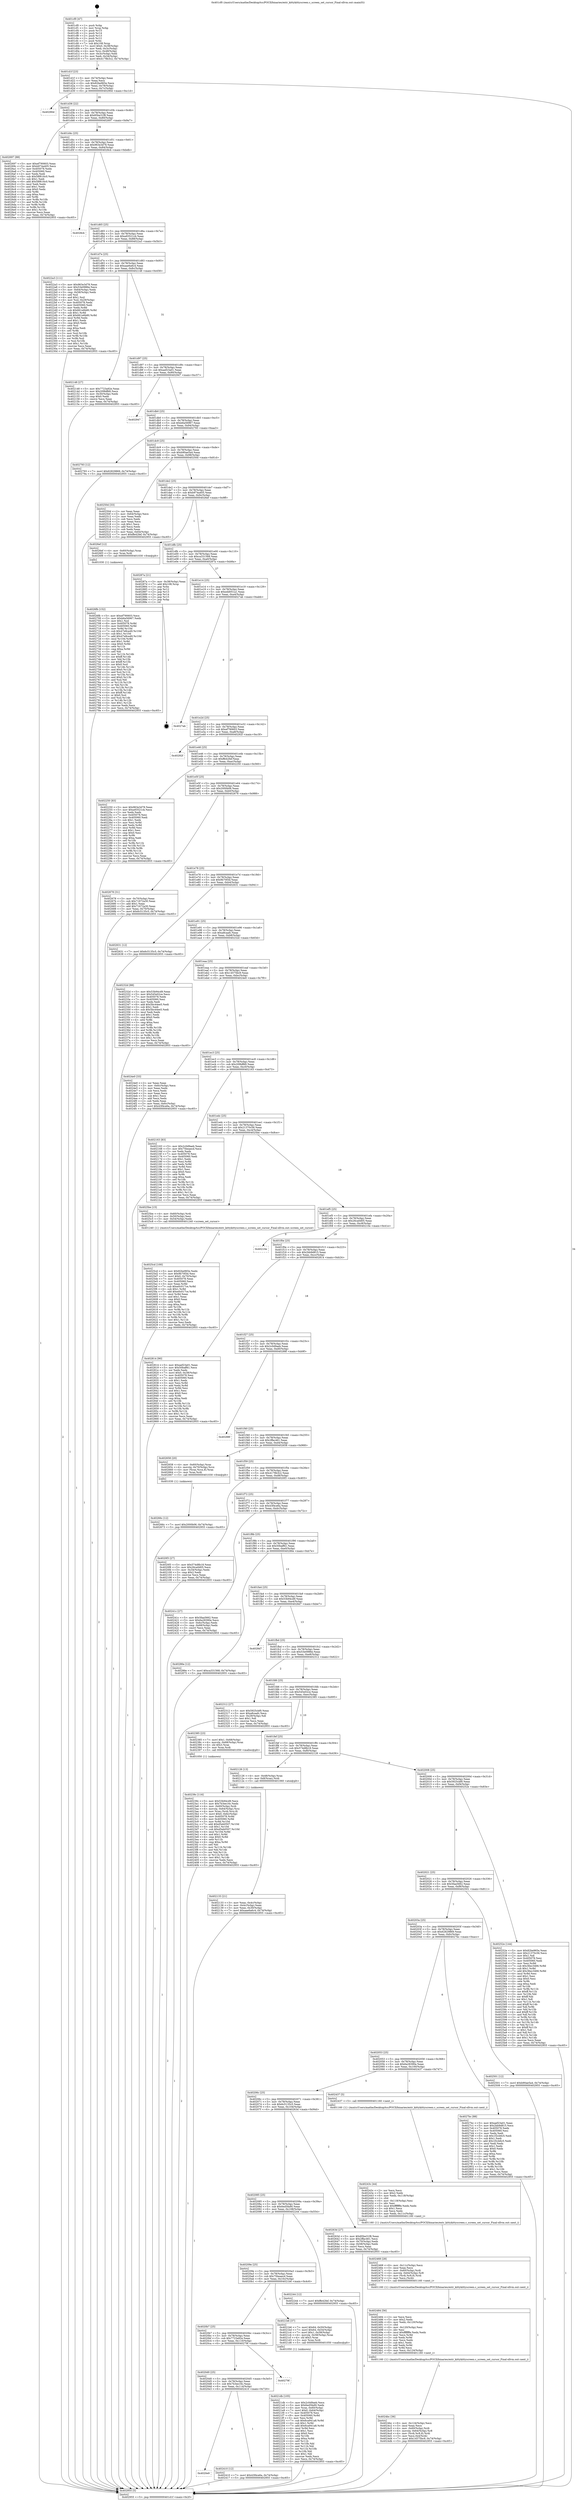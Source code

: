 digraph "0x401cf0" {
  label = "0x401cf0 (/mnt/c/Users/mathe/Desktop/tcc/POCII/binaries/extr_kittykittyscreen.c_screen_set_cursor_Final-ollvm.out::main(0))"
  labelloc = "t"
  node[shape=record]

  Entry [label="",width=0.3,height=0.3,shape=circle,fillcolor=black,style=filled]
  "0x401d1f" [label="{
     0x401d1f [23]\l
     | [instrs]\l
     &nbsp;&nbsp;0x401d1f \<+3\>: mov -0x74(%rbp),%eax\l
     &nbsp;&nbsp;0x401d22 \<+2\>: mov %eax,%ecx\l
     &nbsp;&nbsp;0x401d24 \<+6\>: sub $0x82be965e,%ecx\l
     &nbsp;&nbsp;0x401d2a \<+3\>: mov %eax,-0x78(%rbp)\l
     &nbsp;&nbsp;0x401d2d \<+3\>: mov %ecx,-0x7c(%rbp)\l
     &nbsp;&nbsp;0x401d30 \<+6\>: je 000000000040290d \<main+0xc1d\>\l
  }"]
  "0x40290d" [label="{
     0x40290d\l
  }", style=dashed]
  "0x401d36" [label="{
     0x401d36 [22]\l
     | [instrs]\l
     &nbsp;&nbsp;0x401d36 \<+5\>: jmp 0000000000401d3b \<main+0x4b\>\l
     &nbsp;&nbsp;0x401d3b \<+3\>: mov -0x78(%rbp),%eax\l
     &nbsp;&nbsp;0x401d3e \<+5\>: sub $0x85be31f8,%eax\l
     &nbsp;&nbsp;0x401d43 \<+3\>: mov %eax,-0x80(%rbp)\l
     &nbsp;&nbsp;0x401d46 \<+6\>: je 0000000000402697 \<main+0x9a7\>\l
  }"]
  Exit [label="",width=0.3,height=0.3,shape=circle,fillcolor=black,style=filled,peripheries=2]
  "0x402697" [label="{
     0x402697 [88]\l
     | [instrs]\l
     &nbsp;&nbsp;0x402697 \<+5\>: mov $0xef790603,%eax\l
     &nbsp;&nbsp;0x40269c \<+5\>: mov $0xb974a405,%ecx\l
     &nbsp;&nbsp;0x4026a1 \<+7\>: mov 0x405078,%edx\l
     &nbsp;&nbsp;0x4026a8 \<+7\>: mov 0x405060,%esi\l
     &nbsp;&nbsp;0x4026af \<+2\>: mov %edx,%edi\l
     &nbsp;&nbsp;0x4026b1 \<+6\>: sub $0x58f616c0,%edi\l
     &nbsp;&nbsp;0x4026b7 \<+3\>: sub $0x1,%edi\l
     &nbsp;&nbsp;0x4026ba \<+6\>: add $0x58f616c0,%edi\l
     &nbsp;&nbsp;0x4026c0 \<+3\>: imul %edi,%edx\l
     &nbsp;&nbsp;0x4026c3 \<+3\>: and $0x1,%edx\l
     &nbsp;&nbsp;0x4026c6 \<+3\>: cmp $0x0,%edx\l
     &nbsp;&nbsp;0x4026c9 \<+4\>: sete %r8b\l
     &nbsp;&nbsp;0x4026cd \<+3\>: cmp $0xa,%esi\l
     &nbsp;&nbsp;0x4026d0 \<+4\>: setl %r9b\l
     &nbsp;&nbsp;0x4026d4 \<+3\>: mov %r8b,%r10b\l
     &nbsp;&nbsp;0x4026d7 \<+3\>: and %r9b,%r10b\l
     &nbsp;&nbsp;0x4026da \<+3\>: xor %r9b,%r8b\l
     &nbsp;&nbsp;0x4026dd \<+3\>: or %r8b,%r10b\l
     &nbsp;&nbsp;0x4026e0 \<+4\>: test $0x1,%r10b\l
     &nbsp;&nbsp;0x4026e4 \<+3\>: cmovne %ecx,%eax\l
     &nbsp;&nbsp;0x4026e7 \<+3\>: mov %eax,-0x74(%rbp)\l
     &nbsp;&nbsp;0x4026ea \<+5\>: jmp 0000000000402955 \<main+0xc65\>\l
  }"]
  "0x401d4c" [label="{
     0x401d4c [25]\l
     | [instrs]\l
     &nbsp;&nbsp;0x401d4c \<+5\>: jmp 0000000000401d51 \<main+0x61\>\l
     &nbsp;&nbsp;0x401d51 \<+3\>: mov -0x78(%rbp),%eax\l
     &nbsp;&nbsp;0x401d54 \<+5\>: sub $0x963e3d78,%eax\l
     &nbsp;&nbsp;0x401d59 \<+6\>: mov %eax,-0x84(%rbp)\l
     &nbsp;&nbsp;0x401d5f \<+6\>: je 00000000004028cb \<main+0xbdb\>\l
  }"]
  "0x4026fb" [label="{
     0x4026fb [152]\l
     | [instrs]\l
     &nbsp;&nbsp;0x4026fb \<+5\>: mov $0xef790603,%ecx\l
     &nbsp;&nbsp;0x402700 \<+5\>: mov $0xb6a56967,%edx\l
     &nbsp;&nbsp;0x402705 \<+3\>: mov $0x1,%sil\l
     &nbsp;&nbsp;0x402708 \<+8\>: mov 0x405078,%r8d\l
     &nbsp;&nbsp;0x402710 \<+8\>: mov 0x405060,%r9d\l
     &nbsp;&nbsp;0x402718 \<+3\>: mov %r8d,%r10d\l
     &nbsp;&nbsp;0x40271b \<+7\>: sub $0x47e8ca49,%r10d\l
     &nbsp;&nbsp;0x402722 \<+4\>: sub $0x1,%r10d\l
     &nbsp;&nbsp;0x402726 \<+7\>: add $0x47e8ca49,%r10d\l
     &nbsp;&nbsp;0x40272d \<+4\>: imul %r10d,%r8d\l
     &nbsp;&nbsp;0x402731 \<+4\>: and $0x1,%r8d\l
     &nbsp;&nbsp;0x402735 \<+4\>: cmp $0x0,%r8d\l
     &nbsp;&nbsp;0x402739 \<+4\>: sete %r11b\l
     &nbsp;&nbsp;0x40273d \<+4\>: cmp $0xa,%r9d\l
     &nbsp;&nbsp;0x402741 \<+3\>: setl %bl\l
     &nbsp;&nbsp;0x402744 \<+3\>: mov %r11b,%r14b\l
     &nbsp;&nbsp;0x402747 \<+4\>: xor $0xff,%r14b\l
     &nbsp;&nbsp;0x40274b \<+3\>: mov %bl,%r15b\l
     &nbsp;&nbsp;0x40274e \<+4\>: xor $0xff,%r15b\l
     &nbsp;&nbsp;0x402752 \<+4\>: xor $0x0,%sil\l
     &nbsp;&nbsp;0x402756 \<+3\>: mov %r14b,%r12b\l
     &nbsp;&nbsp;0x402759 \<+4\>: and $0x0,%r12b\l
     &nbsp;&nbsp;0x40275d \<+3\>: and %sil,%r11b\l
     &nbsp;&nbsp;0x402760 \<+3\>: mov %r15b,%r13b\l
     &nbsp;&nbsp;0x402763 \<+4\>: and $0x0,%r13b\l
     &nbsp;&nbsp;0x402767 \<+3\>: and %sil,%bl\l
     &nbsp;&nbsp;0x40276a \<+3\>: or %r11b,%r12b\l
     &nbsp;&nbsp;0x40276d \<+3\>: or %bl,%r13b\l
     &nbsp;&nbsp;0x402770 \<+3\>: xor %r13b,%r12b\l
     &nbsp;&nbsp;0x402773 \<+3\>: or %r15b,%r14b\l
     &nbsp;&nbsp;0x402776 \<+4\>: xor $0xff,%r14b\l
     &nbsp;&nbsp;0x40277a \<+4\>: or $0x0,%sil\l
     &nbsp;&nbsp;0x40277e \<+3\>: and %sil,%r14b\l
     &nbsp;&nbsp;0x402781 \<+3\>: or %r14b,%r12b\l
     &nbsp;&nbsp;0x402784 \<+4\>: test $0x1,%r12b\l
     &nbsp;&nbsp;0x402788 \<+3\>: cmovne %edx,%ecx\l
     &nbsp;&nbsp;0x40278b \<+3\>: mov %ecx,-0x74(%rbp)\l
     &nbsp;&nbsp;0x40278e \<+5\>: jmp 0000000000402955 \<main+0xc65\>\l
  }"]
  "0x4028cb" [label="{
     0x4028cb\l
  }", style=dashed]
  "0x401d65" [label="{
     0x401d65 [25]\l
     | [instrs]\l
     &nbsp;&nbsp;0x401d65 \<+5\>: jmp 0000000000401d6a \<main+0x7a\>\l
     &nbsp;&nbsp;0x401d6a \<+3\>: mov -0x78(%rbp),%eax\l
     &nbsp;&nbsp;0x401d6d \<+5\>: sub $0xa93521cb,%eax\l
     &nbsp;&nbsp;0x401d72 \<+6\>: mov %eax,-0x88(%rbp)\l
     &nbsp;&nbsp;0x401d78 \<+6\>: je 00000000004022a3 \<main+0x5b3\>\l
  }"]
  "0x40266c" [label="{
     0x40266c [12]\l
     | [instrs]\l
     &nbsp;&nbsp;0x40266c \<+7\>: movl $0x2000b06,-0x74(%rbp)\l
     &nbsp;&nbsp;0x402673 \<+5\>: jmp 0000000000402955 \<main+0xc65\>\l
  }"]
  "0x4022a3" [label="{
     0x4022a3 [111]\l
     | [instrs]\l
     &nbsp;&nbsp;0x4022a3 \<+5\>: mov $0x963e3d78,%eax\l
     &nbsp;&nbsp;0x4022a8 \<+5\>: mov $0x53e0986e,%ecx\l
     &nbsp;&nbsp;0x4022ad \<+3\>: mov -0x64(%rbp),%edx\l
     &nbsp;&nbsp;0x4022b0 \<+3\>: cmp -0x58(%rbp),%edx\l
     &nbsp;&nbsp;0x4022b3 \<+4\>: setl %sil\l
     &nbsp;&nbsp;0x4022b7 \<+4\>: and $0x1,%sil\l
     &nbsp;&nbsp;0x4022bb \<+4\>: mov %sil,-0x29(%rbp)\l
     &nbsp;&nbsp;0x4022bf \<+7\>: mov 0x405078,%edx\l
     &nbsp;&nbsp;0x4022c6 \<+7\>: mov 0x405060,%edi\l
     &nbsp;&nbsp;0x4022cd \<+3\>: mov %edx,%r8d\l
     &nbsp;&nbsp;0x4022d0 \<+7\>: sub $0x661e6b80,%r8d\l
     &nbsp;&nbsp;0x4022d7 \<+4\>: sub $0x1,%r8d\l
     &nbsp;&nbsp;0x4022db \<+7\>: add $0x661e6b80,%r8d\l
     &nbsp;&nbsp;0x4022e2 \<+4\>: imul %r8d,%edx\l
     &nbsp;&nbsp;0x4022e6 \<+3\>: and $0x1,%edx\l
     &nbsp;&nbsp;0x4022e9 \<+3\>: cmp $0x0,%edx\l
     &nbsp;&nbsp;0x4022ec \<+4\>: sete %sil\l
     &nbsp;&nbsp;0x4022f0 \<+3\>: cmp $0xa,%edi\l
     &nbsp;&nbsp;0x4022f3 \<+4\>: setl %r9b\l
     &nbsp;&nbsp;0x4022f7 \<+3\>: mov %sil,%r10b\l
     &nbsp;&nbsp;0x4022fa \<+3\>: and %r9b,%r10b\l
     &nbsp;&nbsp;0x4022fd \<+3\>: xor %r9b,%sil\l
     &nbsp;&nbsp;0x402300 \<+3\>: or %sil,%r10b\l
     &nbsp;&nbsp;0x402303 \<+4\>: test $0x1,%r10b\l
     &nbsp;&nbsp;0x402307 \<+3\>: cmovne %ecx,%eax\l
     &nbsp;&nbsp;0x40230a \<+3\>: mov %eax,-0x74(%rbp)\l
     &nbsp;&nbsp;0x40230d \<+5\>: jmp 0000000000402955 \<main+0xc65\>\l
  }"]
  "0x401d7e" [label="{
     0x401d7e [25]\l
     | [instrs]\l
     &nbsp;&nbsp;0x401d7e \<+5\>: jmp 0000000000401d83 \<main+0x93\>\l
     &nbsp;&nbsp;0x401d83 \<+3\>: mov -0x78(%rbp),%eax\l
     &nbsp;&nbsp;0x401d86 \<+5\>: sub $0xaae6a6c4,%eax\l
     &nbsp;&nbsp;0x401d8b \<+6\>: mov %eax,-0x8c(%rbp)\l
     &nbsp;&nbsp;0x401d91 \<+6\>: je 0000000000402148 \<main+0x458\>\l
  }"]
  "0x4025cd" [label="{
     0x4025cd [100]\l
     | [instrs]\l
     &nbsp;&nbsp;0x4025cd \<+5\>: mov $0x82be965e,%edx\l
     &nbsp;&nbsp;0x4025d2 \<+5\>: mov $0x9b70f3d,%esi\l
     &nbsp;&nbsp;0x4025d7 \<+7\>: movl $0x0,-0x70(%rbp)\l
     &nbsp;&nbsp;0x4025de \<+7\>: mov 0x405078,%eax\l
     &nbsp;&nbsp;0x4025e5 \<+7\>: mov 0x405060,%ecx\l
     &nbsp;&nbsp;0x4025ec \<+3\>: mov %eax,%r8d\l
     &nbsp;&nbsp;0x4025ef \<+7\>: sub $0xe0c017ce,%r8d\l
     &nbsp;&nbsp;0x4025f6 \<+4\>: sub $0x1,%r8d\l
     &nbsp;&nbsp;0x4025fa \<+7\>: add $0xe0c017ce,%r8d\l
     &nbsp;&nbsp;0x402601 \<+4\>: imul %r8d,%eax\l
     &nbsp;&nbsp;0x402605 \<+3\>: and $0x1,%eax\l
     &nbsp;&nbsp;0x402608 \<+3\>: cmp $0x0,%eax\l
     &nbsp;&nbsp;0x40260b \<+4\>: sete %r9b\l
     &nbsp;&nbsp;0x40260f \<+3\>: cmp $0xa,%ecx\l
     &nbsp;&nbsp;0x402612 \<+4\>: setl %r10b\l
     &nbsp;&nbsp;0x402616 \<+3\>: mov %r9b,%r11b\l
     &nbsp;&nbsp;0x402619 \<+3\>: and %r10b,%r11b\l
     &nbsp;&nbsp;0x40261c \<+3\>: xor %r10b,%r9b\l
     &nbsp;&nbsp;0x40261f \<+3\>: or %r9b,%r11b\l
     &nbsp;&nbsp;0x402622 \<+4\>: test $0x1,%r11b\l
     &nbsp;&nbsp;0x402626 \<+3\>: cmovne %esi,%edx\l
     &nbsp;&nbsp;0x402629 \<+3\>: mov %edx,-0x74(%rbp)\l
     &nbsp;&nbsp;0x40262c \<+5\>: jmp 0000000000402955 \<main+0xc65\>\l
  }"]
  "0x402148" [label="{
     0x402148 [27]\l
     | [instrs]\l
     &nbsp;&nbsp;0x402148 \<+5\>: mov $0x7723a92e,%eax\l
     &nbsp;&nbsp;0x40214d \<+5\>: mov $0x209bffd0,%ecx\l
     &nbsp;&nbsp;0x402152 \<+3\>: mov -0x30(%rbp),%edx\l
     &nbsp;&nbsp;0x402155 \<+3\>: cmp $0x0,%edx\l
     &nbsp;&nbsp;0x402158 \<+3\>: cmove %ecx,%eax\l
     &nbsp;&nbsp;0x40215b \<+3\>: mov %eax,-0x74(%rbp)\l
     &nbsp;&nbsp;0x40215e \<+5\>: jmp 0000000000402955 \<main+0xc65\>\l
  }"]
  "0x401d97" [label="{
     0x401d97 [25]\l
     | [instrs]\l
     &nbsp;&nbsp;0x401d97 \<+5\>: jmp 0000000000401d9c \<main+0xac\>\l
     &nbsp;&nbsp;0x401d9c \<+3\>: mov -0x78(%rbp),%eax\l
     &nbsp;&nbsp;0x401d9f \<+5\>: sub $0xaef23a01,%eax\l
     &nbsp;&nbsp;0x401da4 \<+6\>: mov %eax,-0x90(%rbp)\l
     &nbsp;&nbsp;0x401daa \<+6\>: je 0000000000402947 \<main+0xc57\>\l
  }"]
  "0x4024bc" [label="{
     0x4024bc [36]\l
     | [instrs]\l
     &nbsp;&nbsp;0x4024bc \<+6\>: mov -0x124(%rbp),%ecx\l
     &nbsp;&nbsp;0x4024c2 \<+3\>: imul %eax,%ecx\l
     &nbsp;&nbsp;0x4024c5 \<+4\>: mov -0x60(%rbp),%rdi\l
     &nbsp;&nbsp;0x4024c9 \<+4\>: movslq -0x64(%rbp),%r8\l
     &nbsp;&nbsp;0x4024cd \<+4\>: mov (%rdi,%r8,8),%rdi\l
     &nbsp;&nbsp;0x4024d1 \<+3\>: mov %ecx,0x4(%rdi)\l
     &nbsp;&nbsp;0x4024d4 \<+7\>: movl $0x14575bc9,-0x74(%rbp)\l
     &nbsp;&nbsp;0x4024db \<+5\>: jmp 0000000000402955 \<main+0xc65\>\l
  }"]
  "0x402947" [label="{
     0x402947\l
  }", style=dashed]
  "0x401db0" [label="{
     0x401db0 [25]\l
     | [instrs]\l
     &nbsp;&nbsp;0x401db0 \<+5\>: jmp 0000000000401db5 \<main+0xc5\>\l
     &nbsp;&nbsp;0x401db5 \<+3\>: mov -0x78(%rbp),%eax\l
     &nbsp;&nbsp;0x401db8 \<+5\>: sub $0xb6a56967,%eax\l
     &nbsp;&nbsp;0x401dbd \<+6\>: mov %eax,-0x94(%rbp)\l
     &nbsp;&nbsp;0x401dc3 \<+6\>: je 0000000000402793 \<main+0xaa3\>\l
  }"]
  "0x402484" [label="{
     0x402484 [56]\l
     | [instrs]\l
     &nbsp;&nbsp;0x402484 \<+2\>: xor %ecx,%ecx\l
     &nbsp;&nbsp;0x402486 \<+5\>: mov $0x2,%edx\l
     &nbsp;&nbsp;0x40248b \<+6\>: mov %edx,-0x120(%rbp)\l
     &nbsp;&nbsp;0x402491 \<+1\>: cltd\l
     &nbsp;&nbsp;0x402492 \<+6\>: mov -0x120(%rbp),%esi\l
     &nbsp;&nbsp;0x402498 \<+2\>: idiv %esi\l
     &nbsp;&nbsp;0x40249a \<+6\>: imul $0xfffffffe,%edx,%edx\l
     &nbsp;&nbsp;0x4024a0 \<+3\>: mov %ecx,%r9d\l
     &nbsp;&nbsp;0x4024a3 \<+3\>: sub %edx,%r9d\l
     &nbsp;&nbsp;0x4024a6 \<+2\>: mov %ecx,%edx\l
     &nbsp;&nbsp;0x4024a8 \<+3\>: sub $0x1,%edx\l
     &nbsp;&nbsp;0x4024ab \<+3\>: add %edx,%r9d\l
     &nbsp;&nbsp;0x4024ae \<+3\>: sub %r9d,%ecx\l
     &nbsp;&nbsp;0x4024b1 \<+6\>: mov %ecx,-0x124(%rbp)\l
     &nbsp;&nbsp;0x4024b7 \<+5\>: call 0000000000401160 \<next_i\>\l
     | [calls]\l
     &nbsp;&nbsp;0x401160 \{1\} (/mnt/c/Users/mathe/Desktop/tcc/POCII/binaries/extr_kittykittyscreen.c_screen_set_cursor_Final-ollvm.out::next_i)\l
  }"]
  "0x402793" [label="{
     0x402793 [12]\l
     | [instrs]\l
     &nbsp;&nbsp;0x402793 \<+7\>: movl $0x62829869,-0x74(%rbp)\l
     &nbsp;&nbsp;0x40279a \<+5\>: jmp 0000000000402955 \<main+0xc65\>\l
  }"]
  "0x401dc9" [label="{
     0x401dc9 [25]\l
     | [instrs]\l
     &nbsp;&nbsp;0x401dc9 \<+5\>: jmp 0000000000401dce \<main+0xde\>\l
     &nbsp;&nbsp;0x401dce \<+3\>: mov -0x78(%rbp),%eax\l
     &nbsp;&nbsp;0x401dd1 \<+5\>: sub $0xb90ae5a4,%eax\l
     &nbsp;&nbsp;0x401dd6 \<+6\>: mov %eax,-0x98(%rbp)\l
     &nbsp;&nbsp;0x401ddc \<+6\>: je 000000000040250d \<main+0x81d\>\l
  }"]
  "0x402468" [label="{
     0x402468 [28]\l
     | [instrs]\l
     &nbsp;&nbsp;0x402468 \<+6\>: mov -0x11c(%rbp),%ecx\l
     &nbsp;&nbsp;0x40246e \<+3\>: imul %eax,%ecx\l
     &nbsp;&nbsp;0x402471 \<+4\>: mov -0x60(%rbp),%rdi\l
     &nbsp;&nbsp;0x402475 \<+4\>: movslq -0x64(%rbp),%r8\l
     &nbsp;&nbsp;0x402479 \<+4\>: mov (%rdi,%r8,8),%rdi\l
     &nbsp;&nbsp;0x40247d \<+2\>: mov %ecx,(%rdi)\l
     &nbsp;&nbsp;0x40247f \<+5\>: call 0000000000401160 \<next_i\>\l
     | [calls]\l
     &nbsp;&nbsp;0x401160 \{1\} (/mnt/c/Users/mathe/Desktop/tcc/POCII/binaries/extr_kittykittyscreen.c_screen_set_cursor_Final-ollvm.out::next_i)\l
  }"]
  "0x40250d" [label="{
     0x40250d [33]\l
     | [instrs]\l
     &nbsp;&nbsp;0x40250d \<+2\>: xor %eax,%eax\l
     &nbsp;&nbsp;0x40250f \<+3\>: mov -0x64(%rbp),%ecx\l
     &nbsp;&nbsp;0x402512 \<+2\>: mov %eax,%edx\l
     &nbsp;&nbsp;0x402514 \<+2\>: sub %ecx,%edx\l
     &nbsp;&nbsp;0x402516 \<+2\>: mov %eax,%ecx\l
     &nbsp;&nbsp;0x402518 \<+3\>: sub $0x1,%ecx\l
     &nbsp;&nbsp;0x40251b \<+2\>: add %ecx,%edx\l
     &nbsp;&nbsp;0x40251d \<+2\>: sub %edx,%eax\l
     &nbsp;&nbsp;0x40251f \<+3\>: mov %eax,-0x64(%rbp)\l
     &nbsp;&nbsp;0x402522 \<+7\>: movl $0xffe42fef,-0x74(%rbp)\l
     &nbsp;&nbsp;0x402529 \<+5\>: jmp 0000000000402955 \<main+0xc65\>\l
  }"]
  "0x401de2" [label="{
     0x401de2 [25]\l
     | [instrs]\l
     &nbsp;&nbsp;0x401de2 \<+5\>: jmp 0000000000401de7 \<main+0xf7\>\l
     &nbsp;&nbsp;0x401de7 \<+3\>: mov -0x78(%rbp),%eax\l
     &nbsp;&nbsp;0x401dea \<+5\>: sub $0xb974a405,%eax\l
     &nbsp;&nbsp;0x401def \<+6\>: mov %eax,-0x9c(%rbp)\l
     &nbsp;&nbsp;0x401df5 \<+6\>: je 00000000004026ef \<main+0x9ff\>\l
  }"]
  "0x40243c" [label="{
     0x40243c [44]\l
     | [instrs]\l
     &nbsp;&nbsp;0x40243c \<+2\>: xor %ecx,%ecx\l
     &nbsp;&nbsp;0x40243e \<+5\>: mov $0x2,%edx\l
     &nbsp;&nbsp;0x402443 \<+6\>: mov %edx,-0x118(%rbp)\l
     &nbsp;&nbsp;0x402449 \<+1\>: cltd\l
     &nbsp;&nbsp;0x40244a \<+6\>: mov -0x118(%rbp),%esi\l
     &nbsp;&nbsp;0x402450 \<+2\>: idiv %esi\l
     &nbsp;&nbsp;0x402452 \<+6\>: imul $0xfffffffe,%edx,%edx\l
     &nbsp;&nbsp;0x402458 \<+3\>: sub $0x1,%ecx\l
     &nbsp;&nbsp;0x40245b \<+2\>: sub %ecx,%edx\l
     &nbsp;&nbsp;0x40245d \<+6\>: mov %edx,-0x11c(%rbp)\l
     &nbsp;&nbsp;0x402463 \<+5\>: call 0000000000401160 \<next_i\>\l
     | [calls]\l
     &nbsp;&nbsp;0x401160 \{1\} (/mnt/c/Users/mathe/Desktop/tcc/POCII/binaries/extr_kittykittyscreen.c_screen_set_cursor_Final-ollvm.out::next_i)\l
  }"]
  "0x4026ef" [label="{
     0x4026ef [12]\l
     | [instrs]\l
     &nbsp;&nbsp;0x4026ef \<+4\>: mov -0x60(%rbp),%rax\l
     &nbsp;&nbsp;0x4026f3 \<+3\>: mov %rax,%rdi\l
     &nbsp;&nbsp;0x4026f6 \<+5\>: call 0000000000401030 \<free@plt\>\l
     | [calls]\l
     &nbsp;&nbsp;0x401030 \{1\} (unknown)\l
  }"]
  "0x401dfb" [label="{
     0x401dfb [25]\l
     | [instrs]\l
     &nbsp;&nbsp;0x401dfb \<+5\>: jmp 0000000000401e00 \<main+0x110\>\l
     &nbsp;&nbsp;0x401e00 \<+3\>: mov -0x78(%rbp),%eax\l
     &nbsp;&nbsp;0x401e03 \<+5\>: sub $0xca331568,%eax\l
     &nbsp;&nbsp;0x401e08 \<+6\>: mov %eax,-0xa0(%rbp)\l
     &nbsp;&nbsp;0x401e0e \<+6\>: je 000000000040287a \<main+0xb8a\>\l
  }"]
  "0x4020e9" [label="{
     0x4020e9\l
  }", style=dashed]
  "0x40287a" [label="{
     0x40287a [21]\l
     | [instrs]\l
     &nbsp;&nbsp;0x40287a \<+3\>: mov -0x38(%rbp),%eax\l
     &nbsp;&nbsp;0x40287d \<+7\>: add $0x108,%rsp\l
     &nbsp;&nbsp;0x402884 \<+1\>: pop %rbx\l
     &nbsp;&nbsp;0x402885 \<+2\>: pop %r12\l
     &nbsp;&nbsp;0x402887 \<+2\>: pop %r13\l
     &nbsp;&nbsp;0x402889 \<+2\>: pop %r14\l
     &nbsp;&nbsp;0x40288b \<+2\>: pop %r15\l
     &nbsp;&nbsp;0x40288d \<+1\>: pop %rbp\l
     &nbsp;&nbsp;0x40288e \<+1\>: ret\l
  }"]
  "0x401e14" [label="{
     0x401e14 [25]\l
     | [instrs]\l
     &nbsp;&nbsp;0x401e14 \<+5\>: jmp 0000000000401e19 \<main+0x129\>\l
     &nbsp;&nbsp;0x401e19 \<+3\>: mov -0x78(%rbp),%eax\l
     &nbsp;&nbsp;0x401e1c \<+5\>: sub $0xedd051a1,%eax\l
     &nbsp;&nbsp;0x401e21 \<+6\>: mov %eax,-0xa4(%rbp)\l
     &nbsp;&nbsp;0x401e27 \<+6\>: je 00000000004027ab \<main+0xabb\>\l
  }"]
  "0x402410" [label="{
     0x402410 [12]\l
     | [instrs]\l
     &nbsp;&nbsp;0x402410 \<+7\>: movl $0x43f4ce6a,-0x74(%rbp)\l
     &nbsp;&nbsp;0x402417 \<+5\>: jmp 0000000000402955 \<main+0xc65\>\l
  }"]
  "0x4027ab" [label="{
     0x4027ab\l
  }", style=dashed]
  "0x401e2d" [label="{
     0x401e2d [25]\l
     | [instrs]\l
     &nbsp;&nbsp;0x401e2d \<+5\>: jmp 0000000000401e32 \<main+0x142\>\l
     &nbsp;&nbsp;0x401e32 \<+3\>: mov -0x78(%rbp),%eax\l
     &nbsp;&nbsp;0x401e35 \<+5\>: sub $0xef790603,%eax\l
     &nbsp;&nbsp;0x401e3a \<+6\>: mov %eax,-0xa8(%rbp)\l
     &nbsp;&nbsp;0x401e40 \<+6\>: je 000000000040292f \<main+0xc3f\>\l
  }"]
  "0x4020d0" [label="{
     0x4020d0 [25]\l
     | [instrs]\l
     &nbsp;&nbsp;0x4020d0 \<+5\>: jmp 00000000004020d5 \<main+0x3e5\>\l
     &nbsp;&nbsp;0x4020d5 \<+3\>: mov -0x78(%rbp),%eax\l
     &nbsp;&nbsp;0x4020d8 \<+5\>: sub $0x7b3ee16c,%eax\l
     &nbsp;&nbsp;0x4020dd \<+6\>: mov %eax,-0x114(%rbp)\l
     &nbsp;&nbsp;0x4020e3 \<+6\>: je 0000000000402410 \<main+0x720\>\l
  }"]
  "0x40292f" [label="{
     0x40292f\l
  }", style=dashed]
  "0x401e46" [label="{
     0x401e46 [25]\l
     | [instrs]\l
     &nbsp;&nbsp;0x401e46 \<+5\>: jmp 0000000000401e4b \<main+0x15b\>\l
     &nbsp;&nbsp;0x401e4b \<+3\>: mov -0x78(%rbp),%eax\l
     &nbsp;&nbsp;0x401e4e \<+5\>: sub $0xffe42fef,%eax\l
     &nbsp;&nbsp;0x401e53 \<+6\>: mov %eax,-0xac(%rbp)\l
     &nbsp;&nbsp;0x401e59 \<+6\>: je 0000000000402250 \<main+0x560\>\l
  }"]
  "0x40279f" [label="{
     0x40279f\l
  }", style=dashed]
  "0x402250" [label="{
     0x402250 [83]\l
     | [instrs]\l
     &nbsp;&nbsp;0x402250 \<+5\>: mov $0x963e3d78,%eax\l
     &nbsp;&nbsp;0x402255 \<+5\>: mov $0xa93521cb,%ecx\l
     &nbsp;&nbsp;0x40225a \<+2\>: xor %edx,%edx\l
     &nbsp;&nbsp;0x40225c \<+7\>: mov 0x405078,%esi\l
     &nbsp;&nbsp;0x402263 \<+7\>: mov 0x405060,%edi\l
     &nbsp;&nbsp;0x40226a \<+3\>: sub $0x1,%edx\l
     &nbsp;&nbsp;0x40226d \<+3\>: mov %esi,%r8d\l
     &nbsp;&nbsp;0x402270 \<+3\>: add %edx,%r8d\l
     &nbsp;&nbsp;0x402273 \<+4\>: imul %r8d,%esi\l
     &nbsp;&nbsp;0x402277 \<+3\>: and $0x1,%esi\l
     &nbsp;&nbsp;0x40227a \<+3\>: cmp $0x0,%esi\l
     &nbsp;&nbsp;0x40227d \<+4\>: sete %r9b\l
     &nbsp;&nbsp;0x402281 \<+3\>: cmp $0xa,%edi\l
     &nbsp;&nbsp;0x402284 \<+4\>: setl %r10b\l
     &nbsp;&nbsp;0x402288 \<+3\>: mov %r9b,%r11b\l
     &nbsp;&nbsp;0x40228b \<+3\>: and %r10b,%r11b\l
     &nbsp;&nbsp;0x40228e \<+3\>: xor %r10b,%r9b\l
     &nbsp;&nbsp;0x402291 \<+3\>: or %r9b,%r11b\l
     &nbsp;&nbsp;0x402294 \<+4\>: test $0x1,%r11b\l
     &nbsp;&nbsp;0x402298 \<+3\>: cmovne %ecx,%eax\l
     &nbsp;&nbsp;0x40229b \<+3\>: mov %eax,-0x74(%rbp)\l
     &nbsp;&nbsp;0x40229e \<+5\>: jmp 0000000000402955 \<main+0xc65\>\l
  }"]
  "0x401e5f" [label="{
     0x401e5f [25]\l
     | [instrs]\l
     &nbsp;&nbsp;0x401e5f \<+5\>: jmp 0000000000401e64 \<main+0x174\>\l
     &nbsp;&nbsp;0x401e64 \<+3\>: mov -0x78(%rbp),%eax\l
     &nbsp;&nbsp;0x401e67 \<+5\>: sub $0x2000b06,%eax\l
     &nbsp;&nbsp;0x401e6c \<+6\>: mov %eax,-0xb0(%rbp)\l
     &nbsp;&nbsp;0x401e72 \<+6\>: je 0000000000402678 \<main+0x988\>\l
  }"]
  "0x40239c" [label="{
     0x40239c [116]\l
     | [instrs]\l
     &nbsp;&nbsp;0x40239c \<+5\>: mov $0x53b94cd9,%ecx\l
     &nbsp;&nbsp;0x4023a1 \<+5\>: mov $0x7b3ee16c,%edx\l
     &nbsp;&nbsp;0x4023a6 \<+4\>: mov -0x60(%rbp),%rdi\l
     &nbsp;&nbsp;0x4023aa \<+4\>: movslq -0x64(%rbp),%rsi\l
     &nbsp;&nbsp;0x4023ae \<+4\>: mov %rax,(%rdi,%rsi,8)\l
     &nbsp;&nbsp;0x4023b2 \<+7\>: movl $0x0,-0x6c(%rbp)\l
     &nbsp;&nbsp;0x4023b9 \<+8\>: mov 0x405078,%r8d\l
     &nbsp;&nbsp;0x4023c1 \<+8\>: mov 0x405060,%r9d\l
     &nbsp;&nbsp;0x4023c9 \<+3\>: mov %r8d,%r10d\l
     &nbsp;&nbsp;0x4023cc \<+7\>: add $0xd5eb0507,%r10d\l
     &nbsp;&nbsp;0x4023d3 \<+4\>: sub $0x1,%r10d\l
     &nbsp;&nbsp;0x4023d7 \<+7\>: sub $0xd5eb0507,%r10d\l
     &nbsp;&nbsp;0x4023de \<+4\>: imul %r10d,%r8d\l
     &nbsp;&nbsp;0x4023e2 \<+4\>: and $0x1,%r8d\l
     &nbsp;&nbsp;0x4023e6 \<+4\>: cmp $0x0,%r8d\l
     &nbsp;&nbsp;0x4023ea \<+4\>: sete %r11b\l
     &nbsp;&nbsp;0x4023ee \<+4\>: cmp $0xa,%r9d\l
     &nbsp;&nbsp;0x4023f2 \<+3\>: setl %bl\l
     &nbsp;&nbsp;0x4023f5 \<+3\>: mov %r11b,%r14b\l
     &nbsp;&nbsp;0x4023f8 \<+3\>: and %bl,%r14b\l
     &nbsp;&nbsp;0x4023fb \<+3\>: xor %bl,%r11b\l
     &nbsp;&nbsp;0x4023fe \<+3\>: or %r11b,%r14b\l
     &nbsp;&nbsp;0x402401 \<+4\>: test $0x1,%r14b\l
     &nbsp;&nbsp;0x402405 \<+3\>: cmovne %edx,%ecx\l
     &nbsp;&nbsp;0x402408 \<+3\>: mov %ecx,-0x74(%rbp)\l
     &nbsp;&nbsp;0x40240b \<+5\>: jmp 0000000000402955 \<main+0xc65\>\l
  }"]
  "0x402678" [label="{
     0x402678 [31]\l
     | [instrs]\l
     &nbsp;&nbsp;0x402678 \<+3\>: mov -0x70(%rbp),%eax\l
     &nbsp;&nbsp;0x40267b \<+5\>: sub $0x71672a30,%eax\l
     &nbsp;&nbsp;0x402680 \<+3\>: add $0x1,%eax\l
     &nbsp;&nbsp;0x402683 \<+5\>: add $0x71672a30,%eax\l
     &nbsp;&nbsp;0x402688 \<+3\>: mov %eax,-0x70(%rbp)\l
     &nbsp;&nbsp;0x40268b \<+7\>: movl $0x6c5135c5,-0x74(%rbp)\l
     &nbsp;&nbsp;0x402692 \<+5\>: jmp 0000000000402955 \<main+0xc65\>\l
  }"]
  "0x401e78" [label="{
     0x401e78 [25]\l
     | [instrs]\l
     &nbsp;&nbsp;0x401e78 \<+5\>: jmp 0000000000401e7d \<main+0x18d\>\l
     &nbsp;&nbsp;0x401e7d \<+3\>: mov -0x78(%rbp),%eax\l
     &nbsp;&nbsp;0x401e80 \<+5\>: sub $0x9b70f3d,%eax\l
     &nbsp;&nbsp;0x401e85 \<+6\>: mov %eax,-0xb4(%rbp)\l
     &nbsp;&nbsp;0x401e8b \<+6\>: je 0000000000402631 \<main+0x941\>\l
  }"]
  "0x4021db" [label="{
     0x4021db [105]\l
     | [instrs]\l
     &nbsp;&nbsp;0x4021db \<+5\>: mov $0x2c0d9aeb,%ecx\l
     &nbsp;&nbsp;0x4021e0 \<+5\>: mov $0x6ed5fa90,%edx\l
     &nbsp;&nbsp;0x4021e5 \<+4\>: mov %rax,-0x60(%rbp)\l
     &nbsp;&nbsp;0x4021e9 \<+7\>: movl $0x0,-0x64(%rbp)\l
     &nbsp;&nbsp;0x4021f0 \<+7\>: mov 0x405078,%esi\l
     &nbsp;&nbsp;0x4021f7 \<+8\>: mov 0x405060,%r8d\l
     &nbsp;&nbsp;0x4021ff \<+3\>: mov %esi,%r9d\l
     &nbsp;&nbsp;0x402202 \<+7\>: sub $0x6ca941a8,%r9d\l
     &nbsp;&nbsp;0x402209 \<+4\>: sub $0x1,%r9d\l
     &nbsp;&nbsp;0x40220d \<+7\>: add $0x6ca941a8,%r9d\l
     &nbsp;&nbsp;0x402214 \<+4\>: imul %r9d,%esi\l
     &nbsp;&nbsp;0x402218 \<+3\>: and $0x1,%esi\l
     &nbsp;&nbsp;0x40221b \<+3\>: cmp $0x0,%esi\l
     &nbsp;&nbsp;0x40221e \<+4\>: sete %r10b\l
     &nbsp;&nbsp;0x402222 \<+4\>: cmp $0xa,%r8d\l
     &nbsp;&nbsp;0x402226 \<+4\>: setl %r11b\l
     &nbsp;&nbsp;0x40222a \<+3\>: mov %r10b,%bl\l
     &nbsp;&nbsp;0x40222d \<+3\>: and %r11b,%bl\l
     &nbsp;&nbsp;0x402230 \<+3\>: xor %r11b,%r10b\l
     &nbsp;&nbsp;0x402233 \<+3\>: or %r10b,%bl\l
     &nbsp;&nbsp;0x402236 \<+3\>: test $0x1,%bl\l
     &nbsp;&nbsp;0x402239 \<+3\>: cmovne %edx,%ecx\l
     &nbsp;&nbsp;0x40223c \<+3\>: mov %ecx,-0x74(%rbp)\l
     &nbsp;&nbsp;0x40223f \<+5\>: jmp 0000000000402955 \<main+0xc65\>\l
  }"]
  "0x402631" [label="{
     0x402631 [12]\l
     | [instrs]\l
     &nbsp;&nbsp;0x402631 \<+7\>: movl $0x6c5135c5,-0x74(%rbp)\l
     &nbsp;&nbsp;0x402638 \<+5\>: jmp 0000000000402955 \<main+0xc65\>\l
  }"]
  "0x401e91" [label="{
     0x401e91 [25]\l
     | [instrs]\l
     &nbsp;&nbsp;0x401e91 \<+5\>: jmp 0000000000401e96 \<main+0x1a6\>\l
     &nbsp;&nbsp;0x401e96 \<+3\>: mov -0x78(%rbp),%eax\l
     &nbsp;&nbsp;0x401e99 \<+5\>: sub $0xa8caafc,%eax\l
     &nbsp;&nbsp;0x401e9e \<+6\>: mov %eax,-0xb8(%rbp)\l
     &nbsp;&nbsp;0x401ea4 \<+6\>: je 000000000040232d \<main+0x63d\>\l
  }"]
  "0x4020b7" [label="{
     0x4020b7 [25]\l
     | [instrs]\l
     &nbsp;&nbsp;0x4020b7 \<+5\>: jmp 00000000004020bc \<main+0x3cc\>\l
     &nbsp;&nbsp;0x4020bc \<+3\>: mov -0x78(%rbp),%eax\l
     &nbsp;&nbsp;0x4020bf \<+5\>: sub $0x7723a92e,%eax\l
     &nbsp;&nbsp;0x4020c4 \<+6\>: mov %eax,-0x110(%rbp)\l
     &nbsp;&nbsp;0x4020ca \<+6\>: je 000000000040279f \<main+0xaaf\>\l
  }"]
  "0x40232d" [label="{
     0x40232d [88]\l
     | [instrs]\l
     &nbsp;&nbsp;0x40232d \<+5\>: mov $0x53b94cd9,%eax\l
     &nbsp;&nbsp;0x402332 \<+5\>: mov $0x545e02ce,%ecx\l
     &nbsp;&nbsp;0x402337 \<+7\>: mov 0x405078,%edx\l
     &nbsp;&nbsp;0x40233e \<+7\>: mov 0x405060,%esi\l
     &nbsp;&nbsp;0x402345 \<+2\>: mov %edx,%edi\l
     &nbsp;&nbsp;0x402347 \<+6\>: add $0x5bc44ee5,%edi\l
     &nbsp;&nbsp;0x40234d \<+3\>: sub $0x1,%edi\l
     &nbsp;&nbsp;0x402350 \<+6\>: sub $0x5bc44ee5,%edi\l
     &nbsp;&nbsp;0x402356 \<+3\>: imul %edi,%edx\l
     &nbsp;&nbsp;0x402359 \<+3\>: and $0x1,%edx\l
     &nbsp;&nbsp;0x40235c \<+3\>: cmp $0x0,%edx\l
     &nbsp;&nbsp;0x40235f \<+4\>: sete %r8b\l
     &nbsp;&nbsp;0x402363 \<+3\>: cmp $0xa,%esi\l
     &nbsp;&nbsp;0x402366 \<+4\>: setl %r9b\l
     &nbsp;&nbsp;0x40236a \<+3\>: mov %r8b,%r10b\l
     &nbsp;&nbsp;0x40236d \<+3\>: and %r9b,%r10b\l
     &nbsp;&nbsp;0x402370 \<+3\>: xor %r9b,%r8b\l
     &nbsp;&nbsp;0x402373 \<+3\>: or %r8b,%r10b\l
     &nbsp;&nbsp;0x402376 \<+4\>: test $0x1,%r10b\l
     &nbsp;&nbsp;0x40237a \<+3\>: cmovne %ecx,%eax\l
     &nbsp;&nbsp;0x40237d \<+3\>: mov %eax,-0x74(%rbp)\l
     &nbsp;&nbsp;0x402380 \<+5\>: jmp 0000000000402955 \<main+0xc65\>\l
  }"]
  "0x401eaa" [label="{
     0x401eaa [25]\l
     | [instrs]\l
     &nbsp;&nbsp;0x401eaa \<+5\>: jmp 0000000000401eaf \<main+0x1bf\>\l
     &nbsp;&nbsp;0x401eaf \<+3\>: mov -0x78(%rbp),%eax\l
     &nbsp;&nbsp;0x401eb2 \<+5\>: sub $0x14575bc9,%eax\l
     &nbsp;&nbsp;0x401eb7 \<+6\>: mov %eax,-0xbc(%rbp)\l
     &nbsp;&nbsp;0x401ebd \<+6\>: je 00000000004024e0 \<main+0x7f0\>\l
  }"]
  "0x4021b6" [label="{
     0x4021b6 [37]\l
     | [instrs]\l
     &nbsp;&nbsp;0x4021b6 \<+7\>: movl $0x64,-0x50(%rbp)\l
     &nbsp;&nbsp;0x4021bd \<+7\>: movl $0x64,-0x54(%rbp)\l
     &nbsp;&nbsp;0x4021c4 \<+7\>: movl $0x1,-0x58(%rbp)\l
     &nbsp;&nbsp;0x4021cb \<+4\>: movslq -0x58(%rbp),%rax\l
     &nbsp;&nbsp;0x4021cf \<+4\>: shl $0x3,%rax\l
     &nbsp;&nbsp;0x4021d3 \<+3\>: mov %rax,%rdi\l
     &nbsp;&nbsp;0x4021d6 \<+5\>: call 0000000000401050 \<malloc@plt\>\l
     | [calls]\l
     &nbsp;&nbsp;0x401050 \{1\} (unknown)\l
  }"]
  "0x4024e0" [label="{
     0x4024e0 [33]\l
     | [instrs]\l
     &nbsp;&nbsp;0x4024e0 \<+2\>: xor %eax,%eax\l
     &nbsp;&nbsp;0x4024e2 \<+3\>: mov -0x6c(%rbp),%ecx\l
     &nbsp;&nbsp;0x4024e5 \<+2\>: mov %eax,%edx\l
     &nbsp;&nbsp;0x4024e7 \<+2\>: sub %ecx,%edx\l
     &nbsp;&nbsp;0x4024e9 \<+2\>: mov %eax,%ecx\l
     &nbsp;&nbsp;0x4024eb \<+3\>: sub $0x1,%ecx\l
     &nbsp;&nbsp;0x4024ee \<+2\>: add %ecx,%edx\l
     &nbsp;&nbsp;0x4024f0 \<+2\>: sub %edx,%eax\l
     &nbsp;&nbsp;0x4024f2 \<+3\>: mov %eax,-0x6c(%rbp)\l
     &nbsp;&nbsp;0x4024f5 \<+7\>: movl $0x43f4ce6a,-0x74(%rbp)\l
     &nbsp;&nbsp;0x4024fc \<+5\>: jmp 0000000000402955 \<main+0xc65\>\l
  }"]
  "0x401ec3" [label="{
     0x401ec3 [25]\l
     | [instrs]\l
     &nbsp;&nbsp;0x401ec3 \<+5\>: jmp 0000000000401ec8 \<main+0x1d8\>\l
     &nbsp;&nbsp;0x401ec8 \<+3\>: mov -0x78(%rbp),%eax\l
     &nbsp;&nbsp;0x401ecb \<+5\>: sub $0x209bffd0,%eax\l
     &nbsp;&nbsp;0x401ed0 \<+6\>: mov %eax,-0xc0(%rbp)\l
     &nbsp;&nbsp;0x401ed6 \<+6\>: je 0000000000402163 \<main+0x473\>\l
  }"]
  "0x40209e" [label="{
     0x40209e [25]\l
     | [instrs]\l
     &nbsp;&nbsp;0x40209e \<+5\>: jmp 00000000004020a3 \<main+0x3b3\>\l
     &nbsp;&nbsp;0x4020a3 \<+3\>: mov -0x78(%rbp),%eax\l
     &nbsp;&nbsp;0x4020a6 \<+5\>: sub $0x75beaecd,%eax\l
     &nbsp;&nbsp;0x4020ab \<+6\>: mov %eax,-0x10c(%rbp)\l
     &nbsp;&nbsp;0x4020b1 \<+6\>: je 00000000004021b6 \<main+0x4c6\>\l
  }"]
  "0x402163" [label="{
     0x402163 [83]\l
     | [instrs]\l
     &nbsp;&nbsp;0x402163 \<+5\>: mov $0x2c0d9aeb,%eax\l
     &nbsp;&nbsp;0x402168 \<+5\>: mov $0x75beaecd,%ecx\l
     &nbsp;&nbsp;0x40216d \<+2\>: xor %edx,%edx\l
     &nbsp;&nbsp;0x40216f \<+7\>: mov 0x405078,%esi\l
     &nbsp;&nbsp;0x402176 \<+7\>: mov 0x405060,%edi\l
     &nbsp;&nbsp;0x40217d \<+3\>: sub $0x1,%edx\l
     &nbsp;&nbsp;0x402180 \<+3\>: mov %esi,%r8d\l
     &nbsp;&nbsp;0x402183 \<+3\>: add %edx,%r8d\l
     &nbsp;&nbsp;0x402186 \<+4\>: imul %r8d,%esi\l
     &nbsp;&nbsp;0x40218a \<+3\>: and $0x1,%esi\l
     &nbsp;&nbsp;0x40218d \<+3\>: cmp $0x0,%esi\l
     &nbsp;&nbsp;0x402190 \<+4\>: sete %r9b\l
     &nbsp;&nbsp;0x402194 \<+3\>: cmp $0xa,%edi\l
     &nbsp;&nbsp;0x402197 \<+4\>: setl %r10b\l
     &nbsp;&nbsp;0x40219b \<+3\>: mov %r9b,%r11b\l
     &nbsp;&nbsp;0x40219e \<+3\>: and %r10b,%r11b\l
     &nbsp;&nbsp;0x4021a1 \<+3\>: xor %r10b,%r9b\l
     &nbsp;&nbsp;0x4021a4 \<+3\>: or %r9b,%r11b\l
     &nbsp;&nbsp;0x4021a7 \<+4\>: test $0x1,%r11b\l
     &nbsp;&nbsp;0x4021ab \<+3\>: cmovne %ecx,%eax\l
     &nbsp;&nbsp;0x4021ae \<+3\>: mov %eax,-0x74(%rbp)\l
     &nbsp;&nbsp;0x4021b1 \<+5\>: jmp 0000000000402955 \<main+0xc65\>\l
  }"]
  "0x401edc" [label="{
     0x401edc [25]\l
     | [instrs]\l
     &nbsp;&nbsp;0x401edc \<+5\>: jmp 0000000000401ee1 \<main+0x1f1\>\l
     &nbsp;&nbsp;0x401ee1 \<+3\>: mov -0x78(%rbp),%eax\l
     &nbsp;&nbsp;0x401ee4 \<+5\>: sub $0x21370c56,%eax\l
     &nbsp;&nbsp;0x401ee9 \<+6\>: mov %eax,-0xc4(%rbp)\l
     &nbsp;&nbsp;0x401eef \<+6\>: je 00000000004025be \<main+0x8ce\>\l
  }"]
  "0x402244" [label="{
     0x402244 [12]\l
     | [instrs]\l
     &nbsp;&nbsp;0x402244 \<+7\>: movl $0xffe42fef,-0x74(%rbp)\l
     &nbsp;&nbsp;0x40224b \<+5\>: jmp 0000000000402955 \<main+0xc65\>\l
  }"]
  "0x4025be" [label="{
     0x4025be [15]\l
     | [instrs]\l
     &nbsp;&nbsp;0x4025be \<+4\>: mov -0x60(%rbp),%rdi\l
     &nbsp;&nbsp;0x4025c2 \<+3\>: mov -0x50(%rbp),%esi\l
     &nbsp;&nbsp;0x4025c5 \<+3\>: mov -0x54(%rbp),%edx\l
     &nbsp;&nbsp;0x4025c8 \<+5\>: call 0000000000401240 \<screen_set_cursor\>\l
     | [calls]\l
     &nbsp;&nbsp;0x401240 \{1\} (/mnt/c/Users/mathe/Desktop/tcc/POCII/binaries/extr_kittykittyscreen.c_screen_set_cursor_Final-ollvm.out::screen_set_cursor)\l
  }"]
  "0x401ef5" [label="{
     0x401ef5 [25]\l
     | [instrs]\l
     &nbsp;&nbsp;0x401ef5 \<+5\>: jmp 0000000000401efa \<main+0x20a\>\l
     &nbsp;&nbsp;0x401efa \<+3\>: mov -0x78(%rbp),%eax\l
     &nbsp;&nbsp;0x401efd \<+5\>: sub $0x26ca0d05,%eax\l
     &nbsp;&nbsp;0x401f02 \<+6\>: mov %eax,-0xc8(%rbp)\l
     &nbsp;&nbsp;0x401f08 \<+6\>: je 000000000040210e \<main+0x41e\>\l
  }"]
  "0x402085" [label="{
     0x402085 [25]\l
     | [instrs]\l
     &nbsp;&nbsp;0x402085 \<+5\>: jmp 000000000040208a \<main+0x39a\>\l
     &nbsp;&nbsp;0x40208a \<+3\>: mov -0x78(%rbp),%eax\l
     &nbsp;&nbsp;0x40208d \<+5\>: sub $0x6ed5fa90,%eax\l
     &nbsp;&nbsp;0x402092 \<+6\>: mov %eax,-0x108(%rbp)\l
     &nbsp;&nbsp;0x402098 \<+6\>: je 0000000000402244 \<main+0x554\>\l
  }"]
  "0x40210e" [label="{
     0x40210e\l
  }", style=dashed]
  "0x401f0e" [label="{
     0x401f0e [25]\l
     | [instrs]\l
     &nbsp;&nbsp;0x401f0e \<+5\>: jmp 0000000000401f13 \<main+0x223\>\l
     &nbsp;&nbsp;0x401f13 \<+3\>: mov -0x78(%rbp),%eax\l
     &nbsp;&nbsp;0x401f16 \<+5\>: sub $0x2bb9d815,%eax\l
     &nbsp;&nbsp;0x401f1b \<+6\>: mov %eax,-0xcc(%rbp)\l
     &nbsp;&nbsp;0x401f21 \<+6\>: je 0000000000402814 \<main+0xb24\>\l
  }"]
  "0x40263d" [label="{
     0x40263d [27]\l
     | [instrs]\l
     &nbsp;&nbsp;0x40263d \<+5\>: mov $0x85be31f8,%eax\l
     &nbsp;&nbsp;0x402642 \<+5\>: mov $0x2ffac461,%ecx\l
     &nbsp;&nbsp;0x402647 \<+3\>: mov -0x70(%rbp),%edx\l
     &nbsp;&nbsp;0x40264a \<+3\>: cmp -0x58(%rbp),%edx\l
     &nbsp;&nbsp;0x40264d \<+3\>: cmovl %ecx,%eax\l
     &nbsp;&nbsp;0x402650 \<+3\>: mov %eax,-0x74(%rbp)\l
     &nbsp;&nbsp;0x402653 \<+5\>: jmp 0000000000402955 \<main+0xc65\>\l
  }"]
  "0x402814" [label="{
     0x402814 [90]\l
     | [instrs]\l
     &nbsp;&nbsp;0x402814 \<+5\>: mov $0xaef23a01,%eax\l
     &nbsp;&nbsp;0x402819 \<+5\>: mov $0x50baff41,%ecx\l
     &nbsp;&nbsp;0x40281e \<+2\>: xor %edx,%edx\l
     &nbsp;&nbsp;0x402820 \<+7\>: movl $0x0,-0x38(%rbp)\l
     &nbsp;&nbsp;0x402827 \<+7\>: mov 0x405078,%esi\l
     &nbsp;&nbsp;0x40282e \<+7\>: mov 0x405060,%edi\l
     &nbsp;&nbsp;0x402835 \<+3\>: sub $0x1,%edx\l
     &nbsp;&nbsp;0x402838 \<+3\>: mov %esi,%r8d\l
     &nbsp;&nbsp;0x40283b \<+3\>: add %edx,%r8d\l
     &nbsp;&nbsp;0x40283e \<+4\>: imul %r8d,%esi\l
     &nbsp;&nbsp;0x402842 \<+3\>: and $0x1,%esi\l
     &nbsp;&nbsp;0x402845 \<+3\>: cmp $0x0,%esi\l
     &nbsp;&nbsp;0x402848 \<+4\>: sete %r9b\l
     &nbsp;&nbsp;0x40284c \<+3\>: cmp $0xa,%edi\l
     &nbsp;&nbsp;0x40284f \<+4\>: setl %r10b\l
     &nbsp;&nbsp;0x402853 \<+3\>: mov %r9b,%r11b\l
     &nbsp;&nbsp;0x402856 \<+3\>: and %r10b,%r11b\l
     &nbsp;&nbsp;0x402859 \<+3\>: xor %r10b,%r9b\l
     &nbsp;&nbsp;0x40285c \<+3\>: or %r9b,%r11b\l
     &nbsp;&nbsp;0x40285f \<+4\>: test $0x1,%r11b\l
     &nbsp;&nbsp;0x402863 \<+3\>: cmovne %ecx,%eax\l
     &nbsp;&nbsp;0x402866 \<+3\>: mov %eax,-0x74(%rbp)\l
     &nbsp;&nbsp;0x402869 \<+5\>: jmp 0000000000402955 \<main+0xc65\>\l
  }"]
  "0x401f27" [label="{
     0x401f27 [25]\l
     | [instrs]\l
     &nbsp;&nbsp;0x401f27 \<+5\>: jmp 0000000000401f2c \<main+0x23c\>\l
     &nbsp;&nbsp;0x401f2c \<+3\>: mov -0x78(%rbp),%eax\l
     &nbsp;&nbsp;0x401f2f \<+5\>: sub $0x2c0d9aeb,%eax\l
     &nbsp;&nbsp;0x401f34 \<+6\>: mov %eax,-0xd0(%rbp)\l
     &nbsp;&nbsp;0x401f3a \<+6\>: je 000000000040288f \<main+0xb9f\>\l
  }"]
  "0x40206c" [label="{
     0x40206c [25]\l
     | [instrs]\l
     &nbsp;&nbsp;0x40206c \<+5\>: jmp 0000000000402071 \<main+0x381\>\l
     &nbsp;&nbsp;0x402071 \<+3\>: mov -0x78(%rbp),%eax\l
     &nbsp;&nbsp;0x402074 \<+5\>: sub $0x6c5135c5,%eax\l
     &nbsp;&nbsp;0x402079 \<+6\>: mov %eax,-0x104(%rbp)\l
     &nbsp;&nbsp;0x40207f \<+6\>: je 000000000040263d \<main+0x94d\>\l
  }"]
  "0x40288f" [label="{
     0x40288f\l
  }", style=dashed]
  "0x401f40" [label="{
     0x401f40 [25]\l
     | [instrs]\l
     &nbsp;&nbsp;0x401f40 \<+5\>: jmp 0000000000401f45 \<main+0x255\>\l
     &nbsp;&nbsp;0x401f45 \<+3\>: mov -0x78(%rbp),%eax\l
     &nbsp;&nbsp;0x401f48 \<+5\>: sub $0x2ffac461,%eax\l
     &nbsp;&nbsp;0x401f4d \<+6\>: mov %eax,-0xd4(%rbp)\l
     &nbsp;&nbsp;0x401f53 \<+6\>: je 0000000000402658 \<main+0x968\>\l
  }"]
  "0x402437" [label="{
     0x402437 [5]\l
     | [instrs]\l
     &nbsp;&nbsp;0x402437 \<+5\>: call 0000000000401160 \<next_i\>\l
     | [calls]\l
     &nbsp;&nbsp;0x401160 \{1\} (/mnt/c/Users/mathe/Desktop/tcc/POCII/binaries/extr_kittykittyscreen.c_screen_set_cursor_Final-ollvm.out::next_i)\l
  }"]
  "0x402658" [label="{
     0x402658 [20]\l
     | [instrs]\l
     &nbsp;&nbsp;0x402658 \<+4\>: mov -0x60(%rbp),%rax\l
     &nbsp;&nbsp;0x40265c \<+4\>: movslq -0x70(%rbp),%rcx\l
     &nbsp;&nbsp;0x402660 \<+4\>: mov (%rax,%rcx,8),%rax\l
     &nbsp;&nbsp;0x402664 \<+3\>: mov %rax,%rdi\l
     &nbsp;&nbsp;0x402667 \<+5\>: call 0000000000401030 \<free@plt\>\l
     | [calls]\l
     &nbsp;&nbsp;0x401030 \{1\} (unknown)\l
  }"]
  "0x401f59" [label="{
     0x401f59 [25]\l
     | [instrs]\l
     &nbsp;&nbsp;0x401f59 \<+5\>: jmp 0000000000401f5e \<main+0x26e\>\l
     &nbsp;&nbsp;0x401f5e \<+3\>: mov -0x78(%rbp),%eax\l
     &nbsp;&nbsp;0x401f61 \<+5\>: sub $0x4178b3c2,%eax\l
     &nbsp;&nbsp;0x401f66 \<+6\>: mov %eax,-0xd8(%rbp)\l
     &nbsp;&nbsp;0x401f6c \<+6\>: je 00000000004020f3 \<main+0x403\>\l
  }"]
  "0x402053" [label="{
     0x402053 [25]\l
     | [instrs]\l
     &nbsp;&nbsp;0x402053 \<+5\>: jmp 0000000000402058 \<main+0x368\>\l
     &nbsp;&nbsp;0x402058 \<+3\>: mov -0x78(%rbp),%eax\l
     &nbsp;&nbsp;0x40205b \<+5\>: sub $0x6a28390e,%eax\l
     &nbsp;&nbsp;0x402060 \<+6\>: mov %eax,-0x100(%rbp)\l
     &nbsp;&nbsp;0x402066 \<+6\>: je 0000000000402437 \<main+0x747\>\l
  }"]
  "0x4020f3" [label="{
     0x4020f3 [27]\l
     | [instrs]\l
     &nbsp;&nbsp;0x4020f3 \<+5\>: mov $0x574d8b18,%eax\l
     &nbsp;&nbsp;0x4020f8 \<+5\>: mov $0x26ca0d05,%ecx\l
     &nbsp;&nbsp;0x4020fd \<+3\>: mov -0x34(%rbp),%edx\l
     &nbsp;&nbsp;0x402100 \<+3\>: cmp $0x2,%edx\l
     &nbsp;&nbsp;0x402103 \<+3\>: cmovne %ecx,%eax\l
     &nbsp;&nbsp;0x402106 \<+3\>: mov %eax,-0x74(%rbp)\l
     &nbsp;&nbsp;0x402109 \<+5\>: jmp 0000000000402955 \<main+0xc65\>\l
  }"]
  "0x401f72" [label="{
     0x401f72 [25]\l
     | [instrs]\l
     &nbsp;&nbsp;0x401f72 \<+5\>: jmp 0000000000401f77 \<main+0x287\>\l
     &nbsp;&nbsp;0x401f77 \<+3\>: mov -0x78(%rbp),%eax\l
     &nbsp;&nbsp;0x401f7a \<+5\>: sub $0x43f4ce6a,%eax\l
     &nbsp;&nbsp;0x401f7f \<+6\>: mov %eax,-0xdc(%rbp)\l
     &nbsp;&nbsp;0x401f85 \<+6\>: je 000000000040241c \<main+0x72c\>\l
  }"]
  "0x402955" [label="{
     0x402955 [5]\l
     | [instrs]\l
     &nbsp;&nbsp;0x402955 \<+5\>: jmp 0000000000401d1f \<main+0x2f\>\l
  }"]
  "0x401cf0" [label="{
     0x401cf0 [47]\l
     | [instrs]\l
     &nbsp;&nbsp;0x401cf0 \<+1\>: push %rbp\l
     &nbsp;&nbsp;0x401cf1 \<+3\>: mov %rsp,%rbp\l
     &nbsp;&nbsp;0x401cf4 \<+2\>: push %r15\l
     &nbsp;&nbsp;0x401cf6 \<+2\>: push %r14\l
     &nbsp;&nbsp;0x401cf8 \<+2\>: push %r13\l
     &nbsp;&nbsp;0x401cfa \<+2\>: push %r12\l
     &nbsp;&nbsp;0x401cfc \<+1\>: push %rbx\l
     &nbsp;&nbsp;0x401cfd \<+7\>: sub $0x108,%rsp\l
     &nbsp;&nbsp;0x401d04 \<+7\>: movl $0x0,-0x38(%rbp)\l
     &nbsp;&nbsp;0x401d0b \<+3\>: mov %edi,-0x3c(%rbp)\l
     &nbsp;&nbsp;0x401d0e \<+4\>: mov %rsi,-0x48(%rbp)\l
     &nbsp;&nbsp;0x401d12 \<+3\>: mov -0x3c(%rbp),%edi\l
     &nbsp;&nbsp;0x401d15 \<+3\>: mov %edi,-0x34(%rbp)\l
     &nbsp;&nbsp;0x401d18 \<+7\>: movl $0x4178b3c2,-0x74(%rbp)\l
  }"]
  "0x4027bc" [label="{
     0x4027bc [88]\l
     | [instrs]\l
     &nbsp;&nbsp;0x4027bc \<+5\>: mov $0xaef23a01,%eax\l
     &nbsp;&nbsp;0x4027c1 \<+5\>: mov $0x2bb9d815,%ecx\l
     &nbsp;&nbsp;0x4027c6 \<+7\>: mov 0x405078,%edx\l
     &nbsp;&nbsp;0x4027cd \<+7\>: mov 0x405060,%esi\l
     &nbsp;&nbsp;0x4027d4 \<+2\>: mov %edx,%edi\l
     &nbsp;&nbsp;0x4027d6 \<+6\>: sub $0x1f2cb6c5,%edi\l
     &nbsp;&nbsp;0x4027dc \<+3\>: sub $0x1,%edi\l
     &nbsp;&nbsp;0x4027df \<+6\>: add $0x1f2cb6c5,%edi\l
     &nbsp;&nbsp;0x4027e5 \<+3\>: imul %edi,%edx\l
     &nbsp;&nbsp;0x4027e8 \<+3\>: and $0x1,%edx\l
     &nbsp;&nbsp;0x4027eb \<+3\>: cmp $0x0,%edx\l
     &nbsp;&nbsp;0x4027ee \<+4\>: sete %r8b\l
     &nbsp;&nbsp;0x4027f2 \<+3\>: cmp $0xa,%esi\l
     &nbsp;&nbsp;0x4027f5 \<+4\>: setl %r9b\l
     &nbsp;&nbsp;0x4027f9 \<+3\>: mov %r8b,%r10b\l
     &nbsp;&nbsp;0x4027fc \<+3\>: and %r9b,%r10b\l
     &nbsp;&nbsp;0x4027ff \<+3\>: xor %r9b,%r8b\l
     &nbsp;&nbsp;0x402802 \<+3\>: or %r8b,%r10b\l
     &nbsp;&nbsp;0x402805 \<+4\>: test $0x1,%r10b\l
     &nbsp;&nbsp;0x402809 \<+3\>: cmovne %ecx,%eax\l
     &nbsp;&nbsp;0x40280c \<+3\>: mov %eax,-0x74(%rbp)\l
     &nbsp;&nbsp;0x40280f \<+5\>: jmp 0000000000402955 \<main+0xc65\>\l
  }"]
  "0x40241c" [label="{
     0x40241c [27]\l
     | [instrs]\l
     &nbsp;&nbsp;0x40241c \<+5\>: mov $0x5faa5662,%eax\l
     &nbsp;&nbsp;0x402421 \<+5\>: mov $0x6a28390e,%ecx\l
     &nbsp;&nbsp;0x402426 \<+3\>: mov -0x6c(%rbp),%edx\l
     &nbsp;&nbsp;0x402429 \<+3\>: cmp -0x68(%rbp),%edx\l
     &nbsp;&nbsp;0x40242c \<+3\>: cmovl %ecx,%eax\l
     &nbsp;&nbsp;0x40242f \<+3\>: mov %eax,-0x74(%rbp)\l
     &nbsp;&nbsp;0x402432 \<+5\>: jmp 0000000000402955 \<main+0xc65\>\l
  }"]
  "0x401f8b" [label="{
     0x401f8b [25]\l
     | [instrs]\l
     &nbsp;&nbsp;0x401f8b \<+5\>: jmp 0000000000401f90 \<main+0x2a0\>\l
     &nbsp;&nbsp;0x401f90 \<+3\>: mov -0x78(%rbp),%eax\l
     &nbsp;&nbsp;0x401f93 \<+5\>: sub $0x50baff41,%eax\l
     &nbsp;&nbsp;0x401f98 \<+6\>: mov %eax,-0xe0(%rbp)\l
     &nbsp;&nbsp;0x401f9e \<+6\>: je 000000000040286e \<main+0xb7e\>\l
  }"]
  "0x40203a" [label="{
     0x40203a [25]\l
     | [instrs]\l
     &nbsp;&nbsp;0x40203a \<+5\>: jmp 000000000040203f \<main+0x34f\>\l
     &nbsp;&nbsp;0x40203f \<+3\>: mov -0x78(%rbp),%eax\l
     &nbsp;&nbsp;0x402042 \<+5\>: sub $0x62829869,%eax\l
     &nbsp;&nbsp;0x402047 \<+6\>: mov %eax,-0xfc(%rbp)\l
     &nbsp;&nbsp;0x40204d \<+6\>: je 00000000004027bc \<main+0xacc\>\l
  }"]
  "0x40286e" [label="{
     0x40286e [12]\l
     | [instrs]\l
     &nbsp;&nbsp;0x40286e \<+7\>: movl $0xca331568,-0x74(%rbp)\l
     &nbsp;&nbsp;0x402875 \<+5\>: jmp 0000000000402955 \<main+0xc65\>\l
  }"]
  "0x401fa4" [label="{
     0x401fa4 [25]\l
     | [instrs]\l
     &nbsp;&nbsp;0x401fa4 \<+5\>: jmp 0000000000401fa9 \<main+0x2b9\>\l
     &nbsp;&nbsp;0x401fa9 \<+3\>: mov -0x78(%rbp),%eax\l
     &nbsp;&nbsp;0x401fac \<+5\>: sub $0x53b94cd9,%eax\l
     &nbsp;&nbsp;0x401fb1 \<+6\>: mov %eax,-0xe4(%rbp)\l
     &nbsp;&nbsp;0x401fb7 \<+6\>: je 00000000004028d7 \<main+0xbe7\>\l
  }"]
  "0x402501" [label="{
     0x402501 [12]\l
     | [instrs]\l
     &nbsp;&nbsp;0x402501 \<+7\>: movl $0xb90ae5a4,-0x74(%rbp)\l
     &nbsp;&nbsp;0x402508 \<+5\>: jmp 0000000000402955 \<main+0xc65\>\l
  }"]
  "0x4028d7" [label="{
     0x4028d7\l
  }", style=dashed]
  "0x401fbd" [label="{
     0x401fbd [25]\l
     | [instrs]\l
     &nbsp;&nbsp;0x401fbd \<+5\>: jmp 0000000000401fc2 \<main+0x2d2\>\l
     &nbsp;&nbsp;0x401fc2 \<+3\>: mov -0x78(%rbp),%eax\l
     &nbsp;&nbsp;0x401fc5 \<+5\>: sub $0x53e0986e,%eax\l
     &nbsp;&nbsp;0x401fca \<+6\>: mov %eax,-0xe8(%rbp)\l
     &nbsp;&nbsp;0x401fd0 \<+6\>: je 0000000000402312 \<main+0x622\>\l
  }"]
  "0x402021" [label="{
     0x402021 [25]\l
     | [instrs]\l
     &nbsp;&nbsp;0x402021 \<+5\>: jmp 0000000000402026 \<main+0x336\>\l
     &nbsp;&nbsp;0x402026 \<+3\>: mov -0x78(%rbp),%eax\l
     &nbsp;&nbsp;0x402029 \<+5\>: sub $0x5faa5662,%eax\l
     &nbsp;&nbsp;0x40202e \<+6\>: mov %eax,-0xf8(%rbp)\l
     &nbsp;&nbsp;0x402034 \<+6\>: je 0000000000402501 \<main+0x811\>\l
  }"]
  "0x402312" [label="{
     0x402312 [27]\l
     | [instrs]\l
     &nbsp;&nbsp;0x402312 \<+5\>: mov $0x5925cbf0,%eax\l
     &nbsp;&nbsp;0x402317 \<+5\>: mov $0xa8caafc,%ecx\l
     &nbsp;&nbsp;0x40231c \<+3\>: mov -0x29(%rbp),%dl\l
     &nbsp;&nbsp;0x40231f \<+3\>: test $0x1,%dl\l
     &nbsp;&nbsp;0x402322 \<+3\>: cmovne %ecx,%eax\l
     &nbsp;&nbsp;0x402325 \<+3\>: mov %eax,-0x74(%rbp)\l
     &nbsp;&nbsp;0x402328 \<+5\>: jmp 0000000000402955 \<main+0xc65\>\l
  }"]
  "0x401fd6" [label="{
     0x401fd6 [25]\l
     | [instrs]\l
     &nbsp;&nbsp;0x401fd6 \<+5\>: jmp 0000000000401fdb \<main+0x2eb\>\l
     &nbsp;&nbsp;0x401fdb \<+3\>: mov -0x78(%rbp),%eax\l
     &nbsp;&nbsp;0x401fde \<+5\>: sub $0x545e02ce,%eax\l
     &nbsp;&nbsp;0x401fe3 \<+6\>: mov %eax,-0xec(%rbp)\l
     &nbsp;&nbsp;0x401fe9 \<+6\>: je 0000000000402385 \<main+0x695\>\l
  }"]
  "0x40252e" [label="{
     0x40252e [144]\l
     | [instrs]\l
     &nbsp;&nbsp;0x40252e \<+5\>: mov $0x82be965e,%eax\l
     &nbsp;&nbsp;0x402533 \<+5\>: mov $0x21370c56,%ecx\l
     &nbsp;&nbsp;0x402538 \<+2\>: mov $0x1,%dl\l
     &nbsp;&nbsp;0x40253a \<+7\>: mov 0x405078,%esi\l
     &nbsp;&nbsp;0x402541 \<+7\>: mov 0x405060,%edi\l
     &nbsp;&nbsp;0x402548 \<+3\>: mov %esi,%r8d\l
     &nbsp;&nbsp;0x40254b \<+7\>: sub $0x36ec3466,%r8d\l
     &nbsp;&nbsp;0x402552 \<+4\>: sub $0x1,%r8d\l
     &nbsp;&nbsp;0x402556 \<+7\>: add $0x36ec3466,%r8d\l
     &nbsp;&nbsp;0x40255d \<+4\>: imul %r8d,%esi\l
     &nbsp;&nbsp;0x402561 \<+3\>: and $0x1,%esi\l
     &nbsp;&nbsp;0x402564 \<+3\>: cmp $0x0,%esi\l
     &nbsp;&nbsp;0x402567 \<+4\>: sete %r9b\l
     &nbsp;&nbsp;0x40256b \<+3\>: cmp $0xa,%edi\l
     &nbsp;&nbsp;0x40256e \<+4\>: setl %r10b\l
     &nbsp;&nbsp;0x402572 \<+3\>: mov %r9b,%r11b\l
     &nbsp;&nbsp;0x402575 \<+4\>: xor $0xff,%r11b\l
     &nbsp;&nbsp;0x402579 \<+3\>: mov %r10b,%bl\l
     &nbsp;&nbsp;0x40257c \<+3\>: xor $0xff,%bl\l
     &nbsp;&nbsp;0x40257f \<+3\>: xor $0x1,%dl\l
     &nbsp;&nbsp;0x402582 \<+3\>: mov %r11b,%r14b\l
     &nbsp;&nbsp;0x402585 \<+4\>: and $0xff,%r14b\l
     &nbsp;&nbsp;0x402589 \<+3\>: and %dl,%r9b\l
     &nbsp;&nbsp;0x40258c \<+3\>: mov %bl,%r15b\l
     &nbsp;&nbsp;0x40258f \<+4\>: and $0xff,%r15b\l
     &nbsp;&nbsp;0x402593 \<+3\>: and %dl,%r10b\l
     &nbsp;&nbsp;0x402596 \<+3\>: or %r9b,%r14b\l
     &nbsp;&nbsp;0x402599 \<+3\>: or %r10b,%r15b\l
     &nbsp;&nbsp;0x40259c \<+3\>: xor %r15b,%r14b\l
     &nbsp;&nbsp;0x40259f \<+3\>: or %bl,%r11b\l
     &nbsp;&nbsp;0x4025a2 \<+4\>: xor $0xff,%r11b\l
     &nbsp;&nbsp;0x4025a6 \<+3\>: or $0x1,%dl\l
     &nbsp;&nbsp;0x4025a9 \<+3\>: and %dl,%r11b\l
     &nbsp;&nbsp;0x4025ac \<+3\>: or %r11b,%r14b\l
     &nbsp;&nbsp;0x4025af \<+4\>: test $0x1,%r14b\l
     &nbsp;&nbsp;0x4025b3 \<+3\>: cmovne %ecx,%eax\l
     &nbsp;&nbsp;0x4025b6 \<+3\>: mov %eax,-0x74(%rbp)\l
     &nbsp;&nbsp;0x4025b9 \<+5\>: jmp 0000000000402955 \<main+0xc65\>\l
  }"]
  "0x402385" [label="{
     0x402385 [23]\l
     | [instrs]\l
     &nbsp;&nbsp;0x402385 \<+7\>: movl $0x1,-0x68(%rbp)\l
     &nbsp;&nbsp;0x40238c \<+4\>: movslq -0x68(%rbp),%rax\l
     &nbsp;&nbsp;0x402390 \<+4\>: shl $0x3,%rax\l
     &nbsp;&nbsp;0x402394 \<+3\>: mov %rax,%rdi\l
     &nbsp;&nbsp;0x402397 \<+5\>: call 0000000000401050 \<malloc@plt\>\l
     | [calls]\l
     &nbsp;&nbsp;0x401050 \{1\} (unknown)\l
  }"]
  "0x401fef" [label="{
     0x401fef [25]\l
     | [instrs]\l
     &nbsp;&nbsp;0x401fef \<+5\>: jmp 0000000000401ff4 \<main+0x304\>\l
     &nbsp;&nbsp;0x401ff4 \<+3\>: mov -0x78(%rbp),%eax\l
     &nbsp;&nbsp;0x401ff7 \<+5\>: sub $0x574d8b18,%eax\l
     &nbsp;&nbsp;0x401ffc \<+6\>: mov %eax,-0xf0(%rbp)\l
     &nbsp;&nbsp;0x402002 \<+6\>: je 0000000000402126 \<main+0x436\>\l
  }"]
  "0x402133" [label="{
     0x402133 [21]\l
     | [instrs]\l
     &nbsp;&nbsp;0x402133 \<+3\>: mov %eax,-0x4c(%rbp)\l
     &nbsp;&nbsp;0x402136 \<+3\>: mov -0x4c(%rbp),%eax\l
     &nbsp;&nbsp;0x402139 \<+3\>: mov %eax,-0x30(%rbp)\l
     &nbsp;&nbsp;0x40213c \<+7\>: movl $0xaae6a6c4,-0x74(%rbp)\l
     &nbsp;&nbsp;0x402143 \<+5\>: jmp 0000000000402955 \<main+0xc65\>\l
  }"]
  "0x402126" [label="{
     0x402126 [13]\l
     | [instrs]\l
     &nbsp;&nbsp;0x402126 \<+4\>: mov -0x48(%rbp),%rax\l
     &nbsp;&nbsp;0x40212a \<+4\>: mov 0x8(%rax),%rdi\l
     &nbsp;&nbsp;0x40212e \<+5\>: call 0000000000401060 \<atoi@plt\>\l
     | [calls]\l
     &nbsp;&nbsp;0x401060 \{1\} (unknown)\l
  }"]
  "0x402008" [label="{
     0x402008 [25]\l
     | [instrs]\l
     &nbsp;&nbsp;0x402008 \<+5\>: jmp 000000000040200d \<main+0x31d\>\l
     &nbsp;&nbsp;0x40200d \<+3\>: mov -0x78(%rbp),%eax\l
     &nbsp;&nbsp;0x402010 \<+5\>: sub $0x5925cbf0,%eax\l
     &nbsp;&nbsp;0x402015 \<+6\>: mov %eax,-0xf4(%rbp)\l
     &nbsp;&nbsp;0x40201b \<+6\>: je 000000000040252e \<main+0x83e\>\l
  }"]
  Entry -> "0x401cf0" [label=" 1"]
  "0x401d1f" -> "0x40290d" [label=" 0"]
  "0x401d1f" -> "0x401d36" [label=" 35"]
  "0x40287a" -> Exit [label=" 1"]
  "0x401d36" -> "0x402697" [label=" 1"]
  "0x401d36" -> "0x401d4c" [label=" 34"]
  "0x40286e" -> "0x402955" [label=" 1"]
  "0x401d4c" -> "0x4028cb" [label=" 0"]
  "0x401d4c" -> "0x401d65" [label=" 34"]
  "0x402814" -> "0x402955" [label=" 1"]
  "0x401d65" -> "0x4022a3" [label=" 2"]
  "0x401d65" -> "0x401d7e" [label=" 32"]
  "0x4027bc" -> "0x402955" [label=" 1"]
  "0x401d7e" -> "0x402148" [label=" 1"]
  "0x401d7e" -> "0x401d97" [label=" 31"]
  "0x402793" -> "0x402955" [label=" 1"]
  "0x401d97" -> "0x402947" [label=" 0"]
  "0x401d97" -> "0x401db0" [label=" 31"]
  "0x4026fb" -> "0x402955" [label=" 1"]
  "0x401db0" -> "0x402793" [label=" 1"]
  "0x401db0" -> "0x401dc9" [label=" 30"]
  "0x4026ef" -> "0x4026fb" [label=" 1"]
  "0x401dc9" -> "0x40250d" [label=" 1"]
  "0x401dc9" -> "0x401de2" [label=" 29"]
  "0x402697" -> "0x402955" [label=" 1"]
  "0x401de2" -> "0x4026ef" [label=" 1"]
  "0x401de2" -> "0x401dfb" [label=" 28"]
  "0x402678" -> "0x402955" [label=" 1"]
  "0x401dfb" -> "0x40287a" [label=" 1"]
  "0x401dfb" -> "0x401e14" [label=" 27"]
  "0x40266c" -> "0x402955" [label=" 1"]
  "0x401e14" -> "0x4027ab" [label=" 0"]
  "0x401e14" -> "0x401e2d" [label=" 27"]
  "0x402658" -> "0x40266c" [label=" 1"]
  "0x401e2d" -> "0x40292f" [label=" 0"]
  "0x401e2d" -> "0x401e46" [label=" 27"]
  "0x402631" -> "0x402955" [label=" 1"]
  "0x401e46" -> "0x402250" [label=" 2"]
  "0x401e46" -> "0x401e5f" [label=" 25"]
  "0x4025cd" -> "0x402955" [label=" 1"]
  "0x401e5f" -> "0x402678" [label=" 1"]
  "0x401e5f" -> "0x401e78" [label=" 24"]
  "0x40252e" -> "0x402955" [label=" 1"]
  "0x401e78" -> "0x402631" [label=" 1"]
  "0x401e78" -> "0x401e91" [label=" 23"]
  "0x40250d" -> "0x402955" [label=" 1"]
  "0x401e91" -> "0x40232d" [label=" 1"]
  "0x401e91" -> "0x401eaa" [label=" 22"]
  "0x402501" -> "0x402955" [label=" 1"]
  "0x401eaa" -> "0x4024e0" [label=" 1"]
  "0x401eaa" -> "0x401ec3" [label=" 21"]
  "0x4024e0" -> "0x402955" [label=" 1"]
  "0x401ec3" -> "0x402163" [label=" 1"]
  "0x401ec3" -> "0x401edc" [label=" 20"]
  "0x402484" -> "0x4024bc" [label=" 1"]
  "0x401edc" -> "0x4025be" [label=" 1"]
  "0x401edc" -> "0x401ef5" [label=" 19"]
  "0x402468" -> "0x402484" [label=" 1"]
  "0x401ef5" -> "0x40210e" [label=" 0"]
  "0x401ef5" -> "0x401f0e" [label=" 19"]
  "0x402437" -> "0x40243c" [label=" 1"]
  "0x401f0e" -> "0x402814" [label=" 1"]
  "0x401f0e" -> "0x401f27" [label=" 18"]
  "0x40241c" -> "0x402955" [label=" 2"]
  "0x401f27" -> "0x40288f" [label=" 0"]
  "0x401f27" -> "0x401f40" [label=" 18"]
  "0x4020d0" -> "0x4020e9" [label=" 0"]
  "0x401f40" -> "0x402658" [label=" 1"]
  "0x401f40" -> "0x401f59" [label=" 17"]
  "0x4020d0" -> "0x402410" [label=" 1"]
  "0x401f59" -> "0x4020f3" [label=" 1"]
  "0x401f59" -> "0x401f72" [label=" 16"]
  "0x4020f3" -> "0x402955" [label=" 1"]
  "0x401cf0" -> "0x401d1f" [label=" 1"]
  "0x402955" -> "0x401d1f" [label=" 34"]
  "0x4020b7" -> "0x4020d0" [label=" 1"]
  "0x401f72" -> "0x40241c" [label=" 2"]
  "0x401f72" -> "0x401f8b" [label=" 14"]
  "0x4020b7" -> "0x40279f" [label=" 0"]
  "0x401f8b" -> "0x40286e" [label=" 1"]
  "0x401f8b" -> "0x401fa4" [label=" 13"]
  "0x40239c" -> "0x402955" [label=" 1"]
  "0x401fa4" -> "0x4028d7" [label=" 0"]
  "0x401fa4" -> "0x401fbd" [label=" 13"]
  "0x402385" -> "0x40239c" [label=" 1"]
  "0x401fbd" -> "0x402312" [label=" 2"]
  "0x401fbd" -> "0x401fd6" [label=" 11"]
  "0x402312" -> "0x402955" [label=" 2"]
  "0x401fd6" -> "0x402385" [label=" 1"]
  "0x401fd6" -> "0x401fef" [label=" 10"]
  "0x4022a3" -> "0x402955" [label=" 2"]
  "0x401fef" -> "0x402126" [label=" 1"]
  "0x401fef" -> "0x402008" [label=" 9"]
  "0x402126" -> "0x402133" [label=" 1"]
  "0x402133" -> "0x402955" [label=" 1"]
  "0x402148" -> "0x402955" [label=" 1"]
  "0x402163" -> "0x402955" [label=" 1"]
  "0x402250" -> "0x402955" [label=" 2"]
  "0x402008" -> "0x40252e" [label=" 1"]
  "0x402008" -> "0x402021" [label=" 8"]
  "0x40232d" -> "0x402955" [label=" 1"]
  "0x402021" -> "0x402501" [label=" 1"]
  "0x402021" -> "0x40203a" [label=" 7"]
  "0x4025be" -> "0x4025cd" [label=" 1"]
  "0x40203a" -> "0x4027bc" [label=" 1"]
  "0x40203a" -> "0x402053" [label=" 6"]
  "0x40263d" -> "0x402955" [label=" 2"]
  "0x402053" -> "0x402437" [label=" 1"]
  "0x402053" -> "0x40206c" [label=" 5"]
  "0x402410" -> "0x402955" [label=" 1"]
  "0x40206c" -> "0x40263d" [label=" 2"]
  "0x40206c" -> "0x402085" [label=" 3"]
  "0x40243c" -> "0x402468" [label=" 1"]
  "0x402085" -> "0x402244" [label=" 1"]
  "0x402085" -> "0x40209e" [label=" 2"]
  "0x4024bc" -> "0x402955" [label=" 1"]
  "0x40209e" -> "0x4021b6" [label=" 1"]
  "0x40209e" -> "0x4020b7" [label=" 1"]
  "0x4021b6" -> "0x4021db" [label=" 1"]
  "0x4021db" -> "0x402955" [label=" 1"]
  "0x402244" -> "0x402955" [label=" 1"]
}
